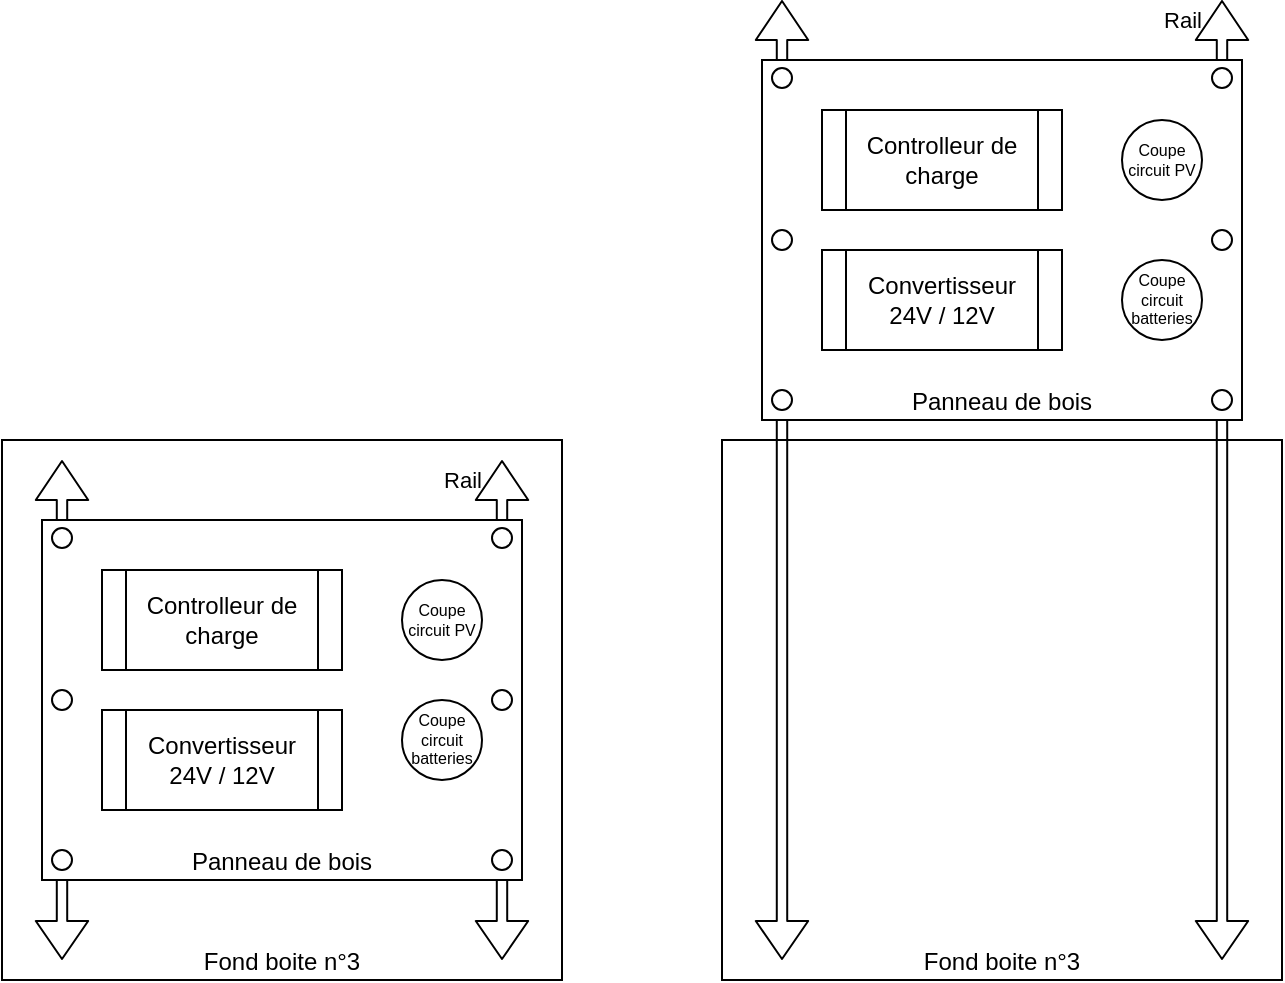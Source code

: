 <mxfile>
    <diagram id="4lJ5fR4lzCpiQG3OaUn9" name="PlancheControleurChargeBoite3">
        <mxGraphModel dx="1145" dy="718" grid="1" gridSize="10" guides="1" tooltips="1" connect="1" arrows="1" fold="1" page="1" pageScale="1" pageWidth="1654" pageHeight="1169" math="0" shadow="0">
            <root>
                <mxCell id="0"/>
                <mxCell id="1" parent="0"/>
                <mxCell id="2" value="Fond boite n°3" style="rounded=0;whiteSpace=wrap;html=1;connectable=0;allowArrows=1;verticalAlign=bottom;" vertex="1" parent="1">
                    <mxGeometry x="440" y="280" width="280" height="270" as="geometry"/>
                </mxCell>
                <mxCell id="3" value="" style="shape=flexArrow;endArrow=classic;startArrow=classic;html=1;width=5.205;endSize=6.159;" edge="1" parent="1">
                    <mxGeometry width="100" height="100" relative="1" as="geometry">
                        <mxPoint x="470" y="540" as="sourcePoint"/>
                        <mxPoint x="470" y="290" as="targetPoint"/>
                    </mxGeometry>
                </mxCell>
                <mxCell id="4" value="" style="shape=flexArrow;endArrow=classic;startArrow=classic;html=1;width=5.205;endSize=6.159;" edge="1" parent="1">
                    <mxGeometry width="100" height="100" relative="1" as="geometry">
                        <mxPoint x="690" y="540" as="sourcePoint"/>
                        <mxPoint x="690" y="290" as="targetPoint"/>
                    </mxGeometry>
                </mxCell>
                <mxCell id="6" value="Rail" style="edgeLabel;html=1;align=center;verticalAlign=middle;resizable=0;points=[];labelBackgroundColor=none;" vertex="1" connectable="0" parent="4">
                    <mxGeometry x="0.889" y="-2" relative="1" as="geometry">
                        <mxPoint x="-22" y="-4" as="offset"/>
                    </mxGeometry>
                </mxCell>
                <mxCell id="5" value="Panneau de bois" style="rounded=0;whiteSpace=wrap;html=1;verticalAlign=bottom;align=center;" vertex="1" parent="1">
                    <mxGeometry x="460" y="320" width="240" height="180" as="geometry"/>
                </mxCell>
                <mxCell id="7" value="Controlleur de charge" style="shape=process;whiteSpace=wrap;html=1;backgroundOutline=1;labelBackgroundColor=none;" vertex="1" parent="1">
                    <mxGeometry x="490" y="345" width="120" height="50" as="geometry"/>
                </mxCell>
                <mxCell id="9" value="Coupe circuit PV" style="ellipse;whiteSpace=wrap;html=1;aspect=fixed;labelBackgroundColor=none;fontSize=8;" vertex="1" parent="1">
                    <mxGeometry x="640" y="350" width="40" height="40" as="geometry"/>
                </mxCell>
                <mxCell id="10" value="Coupe circuit batteries" style="ellipse;whiteSpace=wrap;html=1;aspect=fixed;labelBackgroundColor=none;fontSize=8;" vertex="1" parent="1">
                    <mxGeometry x="640" y="410" width="40" height="40" as="geometry"/>
                </mxCell>
                <mxCell id="11" value="" style="ellipse;whiteSpace=wrap;html=1;aspect=fixed;labelBackgroundColor=none;fontSize=8;" vertex="1" parent="1">
                    <mxGeometry x="465" y="324" width="10" height="10" as="geometry"/>
                </mxCell>
                <mxCell id="13" value="" style="ellipse;whiteSpace=wrap;html=1;aspect=fixed;labelBackgroundColor=none;fontSize=8;" vertex="1" parent="1">
                    <mxGeometry x="465" y="405" width="10" height="10" as="geometry"/>
                </mxCell>
                <mxCell id="15" value="" style="ellipse;whiteSpace=wrap;html=1;aspect=fixed;labelBackgroundColor=none;fontSize=8;" vertex="1" parent="1">
                    <mxGeometry x="465" y="485" width="10" height="10" as="geometry"/>
                </mxCell>
                <mxCell id="16" value="" style="ellipse;whiteSpace=wrap;html=1;aspect=fixed;labelBackgroundColor=none;fontSize=8;" vertex="1" parent="1">
                    <mxGeometry x="685" y="324" width="10" height="10" as="geometry"/>
                </mxCell>
                <mxCell id="17" value="" style="ellipse;whiteSpace=wrap;html=1;aspect=fixed;labelBackgroundColor=none;fontSize=8;" vertex="1" parent="1">
                    <mxGeometry x="685" y="405" width="10" height="10" as="geometry"/>
                </mxCell>
                <mxCell id="18" value="" style="ellipse;whiteSpace=wrap;html=1;aspect=fixed;labelBackgroundColor=none;fontSize=8;" vertex="1" parent="1">
                    <mxGeometry x="685" y="485" width="10" height="10" as="geometry"/>
                </mxCell>
                <mxCell id="19" value="Fond boite n°3" style="rounded=0;whiteSpace=wrap;html=1;connectable=0;allowArrows=1;verticalAlign=bottom;" vertex="1" parent="1">
                    <mxGeometry x="800" y="280" width="280" height="270" as="geometry"/>
                </mxCell>
                <mxCell id="20" value="" style="shape=flexArrow;endArrow=classic;startArrow=classic;html=1;width=5.205;endSize=6.159;" edge="1" parent="1">
                    <mxGeometry width="100" height="100" relative="1" as="geometry">
                        <mxPoint x="830" y="540" as="sourcePoint"/>
                        <mxPoint x="830" y="60" as="targetPoint"/>
                    </mxGeometry>
                </mxCell>
                <mxCell id="21" value="" style="shape=flexArrow;endArrow=classic;startArrow=classic;html=1;width=5.205;endSize=6.159;" edge="1" parent="1">
                    <mxGeometry width="100" height="100" relative="1" as="geometry">
                        <mxPoint x="1050" y="540" as="sourcePoint"/>
                        <mxPoint x="1050" y="60" as="targetPoint"/>
                    </mxGeometry>
                </mxCell>
                <mxCell id="22" value="Rail" style="edgeLabel;html=1;align=center;verticalAlign=middle;resizable=0;points=[];labelBackgroundColor=none;" vertex="1" connectable="0" parent="21">
                    <mxGeometry x="0.889" y="-2" relative="1" as="geometry">
                        <mxPoint x="-22" y="-17" as="offset"/>
                    </mxGeometry>
                </mxCell>
                <mxCell id="23" value="Panneau de bois" style="rounded=0;whiteSpace=wrap;html=1;verticalAlign=bottom;align=center;" vertex="1" parent="1">
                    <mxGeometry x="820" y="90" width="240" height="180" as="geometry"/>
                </mxCell>
                <mxCell id="24" value="Controlleur de charge" style="shape=process;whiteSpace=wrap;html=1;backgroundOutline=1;labelBackgroundColor=none;" vertex="1" parent="1">
                    <mxGeometry x="850" y="115" width="120" height="50" as="geometry"/>
                </mxCell>
                <mxCell id="25" value="Convertisseur 24V / 12V" style="shape=process;whiteSpace=wrap;html=1;backgroundOutline=1;labelBackgroundColor=none;" vertex="1" parent="1">
                    <mxGeometry x="850" y="185" width="120" height="50" as="geometry"/>
                </mxCell>
                <mxCell id="26" value="Coupe circuit PV" style="ellipse;whiteSpace=wrap;html=1;aspect=fixed;labelBackgroundColor=none;fontSize=8;" vertex="1" parent="1">
                    <mxGeometry x="1000" y="120" width="40" height="40" as="geometry"/>
                </mxCell>
                <mxCell id="27" value="Coupe circuit batteries" style="ellipse;whiteSpace=wrap;html=1;aspect=fixed;labelBackgroundColor=none;fontSize=8;" vertex="1" parent="1">
                    <mxGeometry x="1000" y="190" width="40" height="40" as="geometry"/>
                </mxCell>
                <mxCell id="28" value="" style="ellipse;whiteSpace=wrap;html=1;aspect=fixed;labelBackgroundColor=none;fontSize=8;" vertex="1" parent="1">
                    <mxGeometry x="825" y="94" width="10" height="10" as="geometry"/>
                </mxCell>
                <mxCell id="29" value="" style="ellipse;whiteSpace=wrap;html=1;aspect=fixed;labelBackgroundColor=none;fontSize=8;" vertex="1" parent="1">
                    <mxGeometry x="825" y="175" width="10" height="10" as="geometry"/>
                </mxCell>
                <mxCell id="30" value="" style="ellipse;whiteSpace=wrap;html=1;aspect=fixed;labelBackgroundColor=none;fontSize=8;" vertex="1" parent="1">
                    <mxGeometry x="825" y="255" width="10" height="10" as="geometry"/>
                </mxCell>
                <mxCell id="31" value="" style="ellipse;whiteSpace=wrap;html=1;aspect=fixed;labelBackgroundColor=none;fontSize=8;" vertex="1" parent="1">
                    <mxGeometry x="1045" y="94" width="10" height="10" as="geometry"/>
                </mxCell>
                <mxCell id="32" value="" style="ellipse;whiteSpace=wrap;html=1;aspect=fixed;labelBackgroundColor=none;fontSize=8;" vertex="1" parent="1">
                    <mxGeometry x="1045" y="175" width="10" height="10" as="geometry"/>
                </mxCell>
                <mxCell id="33" value="" style="ellipse;whiteSpace=wrap;html=1;aspect=fixed;labelBackgroundColor=none;fontSize=8;" vertex="1" parent="1">
                    <mxGeometry x="1045" y="255" width="10" height="10" as="geometry"/>
                </mxCell>
                <mxCell id="34" value="Convertisseur 24V / 12V" style="shape=process;whiteSpace=wrap;html=1;backgroundOutline=1;labelBackgroundColor=none;" vertex="1" parent="1">
                    <mxGeometry x="490" y="415" width="120" height="50" as="geometry"/>
                </mxCell>
            </root>
        </mxGraphModel>
    </diagram>
</mxfile>